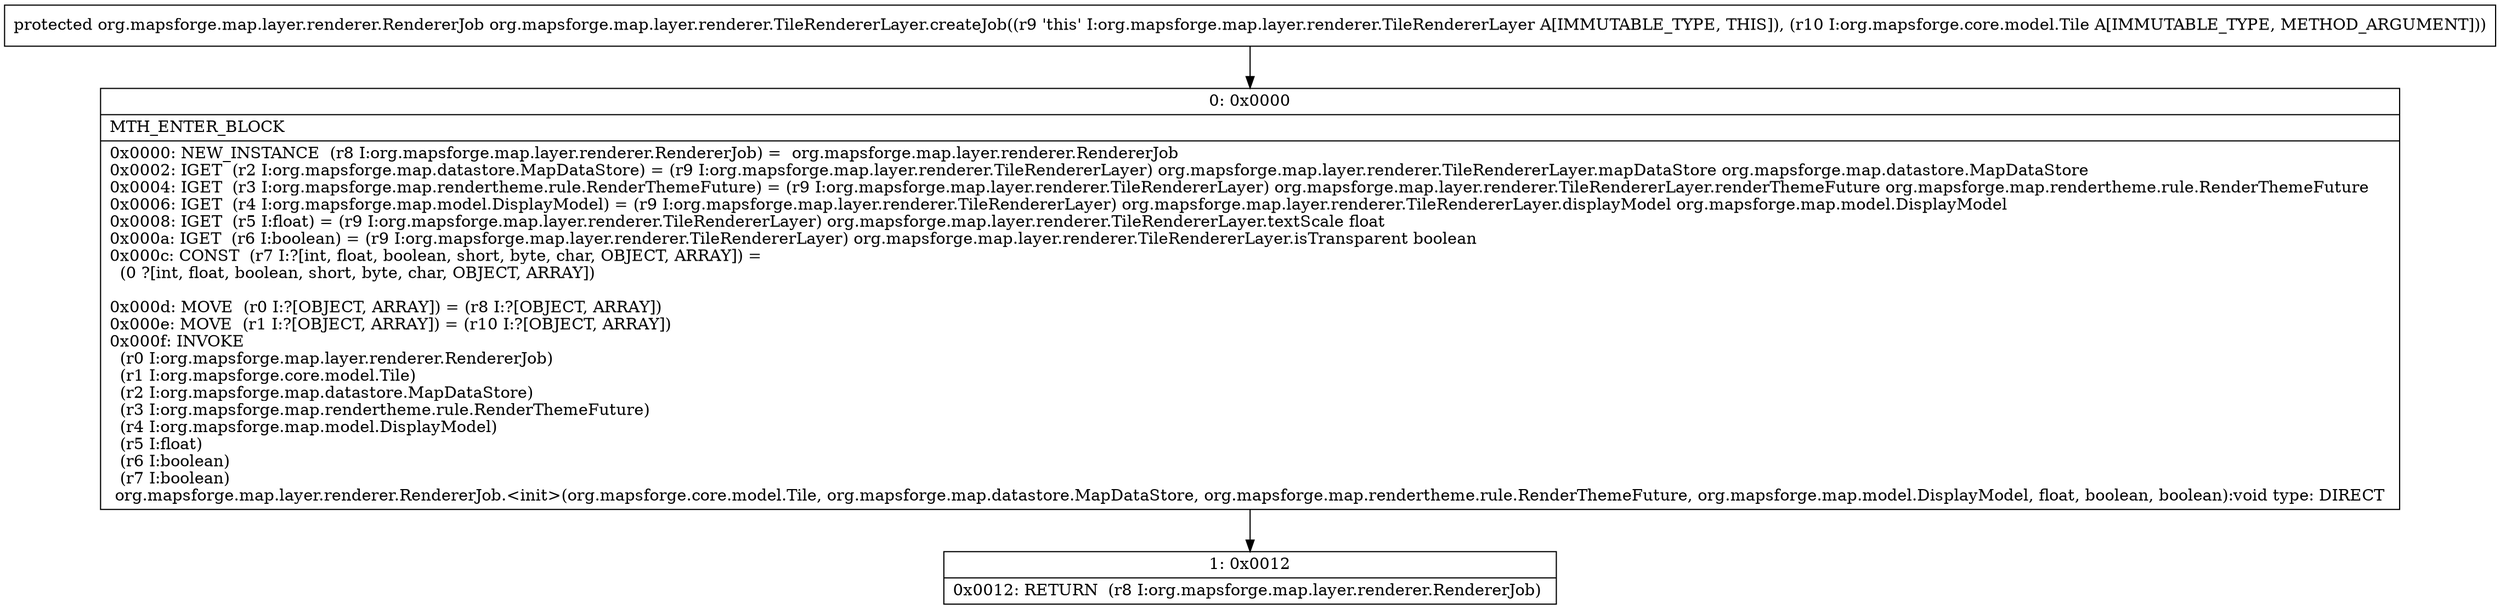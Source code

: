 digraph "CFG fororg.mapsforge.map.layer.renderer.TileRendererLayer.createJob(Lorg\/mapsforge\/core\/model\/Tile;)Lorg\/mapsforge\/map\/layer\/renderer\/RendererJob;" {
Node_0 [shape=record,label="{0\:\ 0x0000|MTH_ENTER_BLOCK\l|0x0000: NEW_INSTANCE  (r8 I:org.mapsforge.map.layer.renderer.RendererJob) =  org.mapsforge.map.layer.renderer.RendererJob \l0x0002: IGET  (r2 I:org.mapsforge.map.datastore.MapDataStore) = (r9 I:org.mapsforge.map.layer.renderer.TileRendererLayer) org.mapsforge.map.layer.renderer.TileRendererLayer.mapDataStore org.mapsforge.map.datastore.MapDataStore \l0x0004: IGET  (r3 I:org.mapsforge.map.rendertheme.rule.RenderThemeFuture) = (r9 I:org.mapsforge.map.layer.renderer.TileRendererLayer) org.mapsforge.map.layer.renderer.TileRendererLayer.renderThemeFuture org.mapsforge.map.rendertheme.rule.RenderThemeFuture \l0x0006: IGET  (r4 I:org.mapsforge.map.model.DisplayModel) = (r9 I:org.mapsforge.map.layer.renderer.TileRendererLayer) org.mapsforge.map.layer.renderer.TileRendererLayer.displayModel org.mapsforge.map.model.DisplayModel \l0x0008: IGET  (r5 I:float) = (r9 I:org.mapsforge.map.layer.renderer.TileRendererLayer) org.mapsforge.map.layer.renderer.TileRendererLayer.textScale float \l0x000a: IGET  (r6 I:boolean) = (r9 I:org.mapsforge.map.layer.renderer.TileRendererLayer) org.mapsforge.map.layer.renderer.TileRendererLayer.isTransparent boolean \l0x000c: CONST  (r7 I:?[int, float, boolean, short, byte, char, OBJECT, ARRAY]) = \l  (0 ?[int, float, boolean, short, byte, char, OBJECT, ARRAY])\l \l0x000d: MOVE  (r0 I:?[OBJECT, ARRAY]) = (r8 I:?[OBJECT, ARRAY]) \l0x000e: MOVE  (r1 I:?[OBJECT, ARRAY]) = (r10 I:?[OBJECT, ARRAY]) \l0x000f: INVOKE  \l  (r0 I:org.mapsforge.map.layer.renderer.RendererJob)\l  (r1 I:org.mapsforge.core.model.Tile)\l  (r2 I:org.mapsforge.map.datastore.MapDataStore)\l  (r3 I:org.mapsforge.map.rendertheme.rule.RenderThemeFuture)\l  (r4 I:org.mapsforge.map.model.DisplayModel)\l  (r5 I:float)\l  (r6 I:boolean)\l  (r7 I:boolean)\l org.mapsforge.map.layer.renderer.RendererJob.\<init\>(org.mapsforge.core.model.Tile, org.mapsforge.map.datastore.MapDataStore, org.mapsforge.map.rendertheme.rule.RenderThemeFuture, org.mapsforge.map.model.DisplayModel, float, boolean, boolean):void type: DIRECT \l}"];
Node_1 [shape=record,label="{1\:\ 0x0012|0x0012: RETURN  (r8 I:org.mapsforge.map.layer.renderer.RendererJob) \l}"];
MethodNode[shape=record,label="{protected org.mapsforge.map.layer.renderer.RendererJob org.mapsforge.map.layer.renderer.TileRendererLayer.createJob((r9 'this' I:org.mapsforge.map.layer.renderer.TileRendererLayer A[IMMUTABLE_TYPE, THIS]), (r10 I:org.mapsforge.core.model.Tile A[IMMUTABLE_TYPE, METHOD_ARGUMENT])) }"];
MethodNode -> Node_0;
Node_0 -> Node_1;
}

